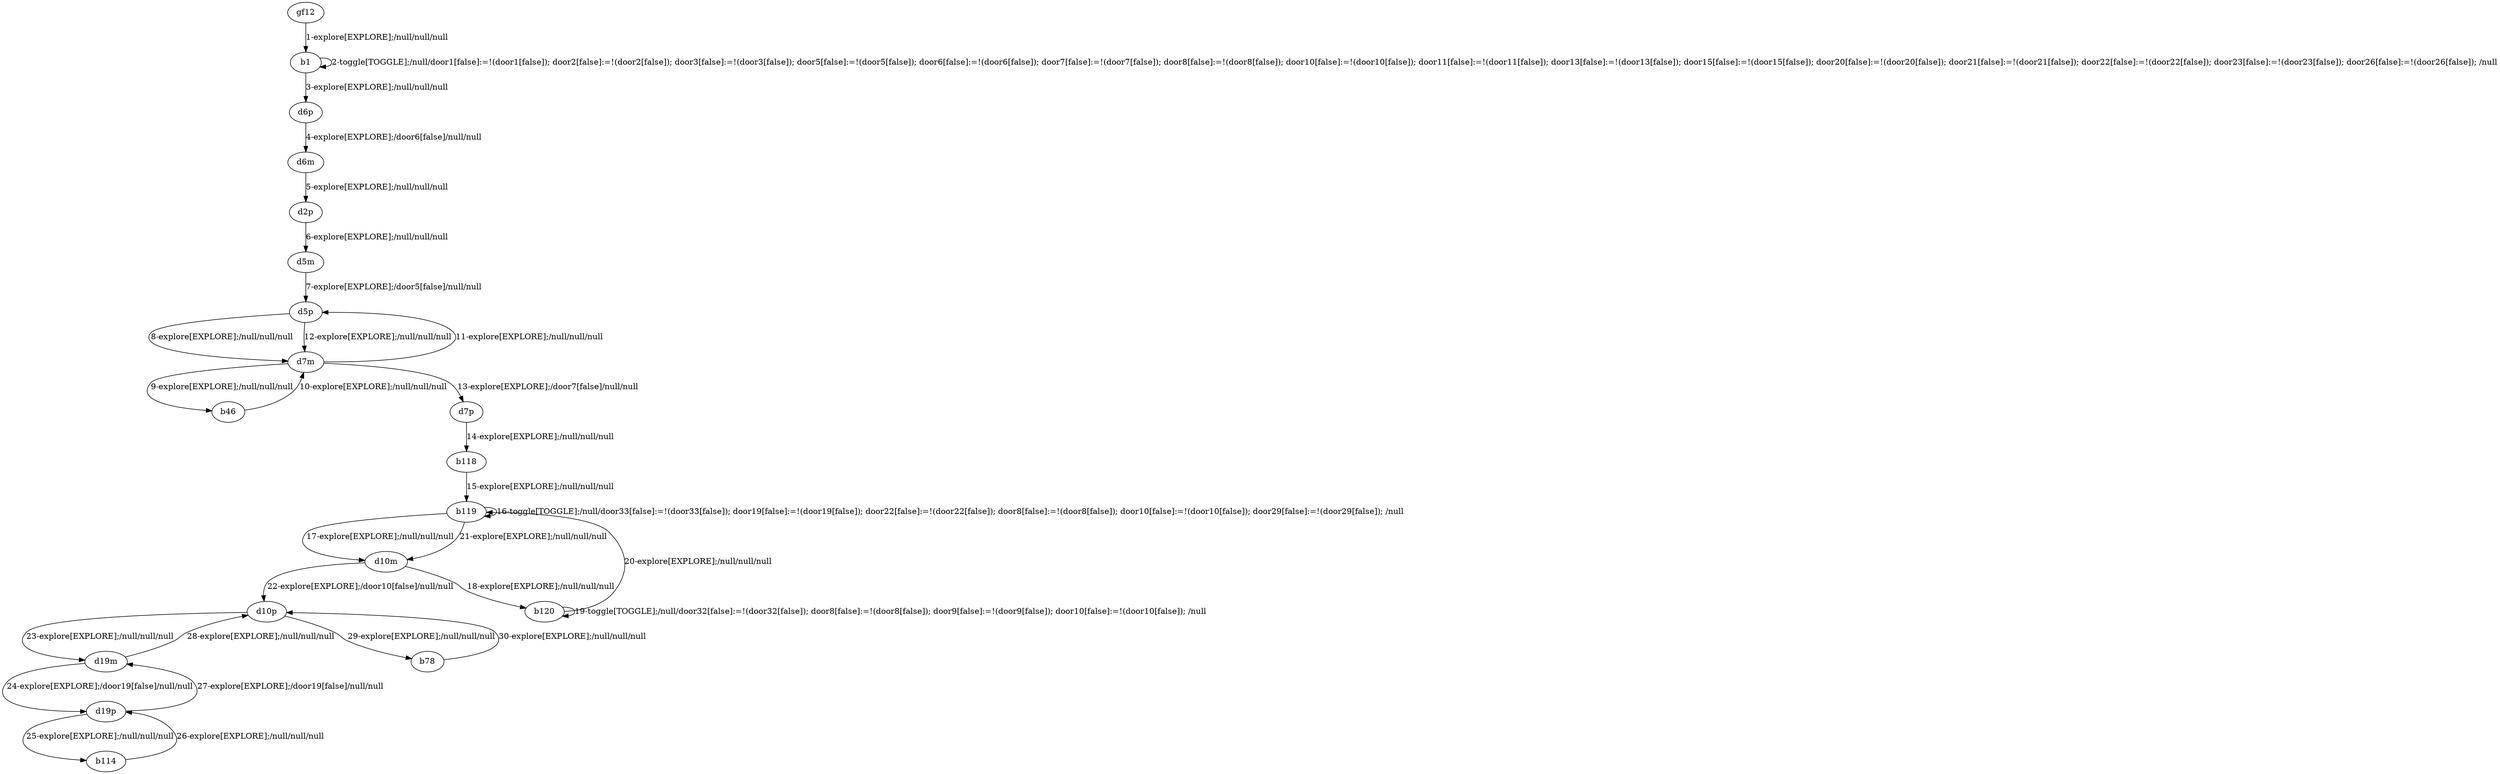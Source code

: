 # Total number of goals covered by this test: 1
# b78 --> d10p

digraph g {
"gf12" -> "b1" [label = "1-explore[EXPLORE];/null/null/null"];
"b1" -> "b1" [label = "2-toggle[TOGGLE];/null/door1[false]:=!(door1[false]); door2[false]:=!(door2[false]); door3[false]:=!(door3[false]); door5[false]:=!(door5[false]); door6[false]:=!(door6[false]); door7[false]:=!(door7[false]); door8[false]:=!(door8[false]); door10[false]:=!(door10[false]); door11[false]:=!(door11[false]); door13[false]:=!(door13[false]); door15[false]:=!(door15[false]); door20[false]:=!(door20[false]); door21[false]:=!(door21[false]); door22[false]:=!(door22[false]); door23[false]:=!(door23[false]); door26[false]:=!(door26[false]); /null"];
"b1" -> "d6p" [label = "3-explore[EXPLORE];/null/null/null"];
"d6p" -> "d6m" [label = "4-explore[EXPLORE];/door6[false]/null/null"];
"d6m" -> "d2p" [label = "5-explore[EXPLORE];/null/null/null"];
"d2p" -> "d5m" [label = "6-explore[EXPLORE];/null/null/null"];
"d5m" -> "d5p" [label = "7-explore[EXPLORE];/door5[false]/null/null"];
"d5p" -> "d7m" [label = "8-explore[EXPLORE];/null/null/null"];
"d7m" -> "b46" [label = "9-explore[EXPLORE];/null/null/null"];
"b46" -> "d7m" [label = "10-explore[EXPLORE];/null/null/null"];
"d7m" -> "d5p" [label = "11-explore[EXPLORE];/null/null/null"];
"d5p" -> "d7m" [label = "12-explore[EXPLORE];/null/null/null"];
"d7m" -> "d7p" [label = "13-explore[EXPLORE];/door7[false]/null/null"];
"d7p" -> "b118" [label = "14-explore[EXPLORE];/null/null/null"];
"b118" -> "b119" [label = "15-explore[EXPLORE];/null/null/null"];
"b119" -> "b119" [label = "16-toggle[TOGGLE];/null/door33[false]:=!(door33[false]); door19[false]:=!(door19[false]); door22[false]:=!(door22[false]); door8[false]:=!(door8[false]); door10[false]:=!(door10[false]); door29[false]:=!(door29[false]); /null"];
"b119" -> "d10m" [label = "17-explore[EXPLORE];/null/null/null"];
"d10m" -> "b120" [label = "18-explore[EXPLORE];/null/null/null"];
"b120" -> "b120" [label = "19-toggle[TOGGLE];/null/door32[false]:=!(door32[false]); door8[false]:=!(door8[false]); door9[false]:=!(door9[false]); door10[false]:=!(door10[false]); /null"];
"b120" -> "b119" [label = "20-explore[EXPLORE];/null/null/null"];
"b119" -> "d10m" [label = "21-explore[EXPLORE];/null/null/null"];
"d10m" -> "d10p" [label = "22-explore[EXPLORE];/door10[false]/null/null"];
"d10p" -> "d19m" [label = "23-explore[EXPLORE];/null/null/null"];
"d19m" -> "d19p" [label = "24-explore[EXPLORE];/door19[false]/null/null"];
"d19p" -> "b114" [label = "25-explore[EXPLORE];/null/null/null"];
"b114" -> "d19p" [label = "26-explore[EXPLORE];/null/null/null"];
"d19p" -> "d19m" [label = "27-explore[EXPLORE];/door19[false]/null/null"];
"d19m" -> "d10p" [label = "28-explore[EXPLORE];/null/null/null"];
"d10p" -> "b78" [label = "29-explore[EXPLORE];/null/null/null"];
"b78" -> "d10p" [label = "30-explore[EXPLORE];/null/null/null"];
}